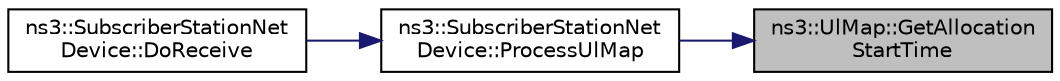 digraph "ns3::UlMap::GetAllocationStartTime"
{
 // LATEX_PDF_SIZE
  edge [fontname="Helvetica",fontsize="10",labelfontname="Helvetica",labelfontsize="10"];
  node [fontname="Helvetica",fontsize="10",shape=record];
  rankdir="RL";
  Node1 [label="ns3::UlMap::GetAllocation\lStartTime",height=0.2,width=0.4,color="black", fillcolor="grey75", style="filled", fontcolor="black",tooltip="Get allocation start time."];
  Node1 -> Node2 [dir="back",color="midnightblue",fontsize="10",style="solid",fontname="Helvetica"];
  Node2 [label="ns3::SubscriberStationNet\lDevice::ProcessUlMap",height=0.2,width=0.4,color="black", fillcolor="white", style="filled",URL="$classns3_1_1_subscriber_station_net_device.html#adde622bba63e7642c23839812c95e391",tooltip="Process UL map."];
  Node2 -> Node3 [dir="back",color="midnightblue",fontsize="10",style="solid",fontname="Helvetica"];
  Node3 [label="ns3::SubscriberStationNet\lDevice::DoReceive",height=0.2,width=0.4,color="black", fillcolor="white", style="filled",URL="$classns3_1_1_subscriber_station_net_device.html#a2cdd421837891adea005eb7cde668a1f",tooltip="Receive a packet."];
}
